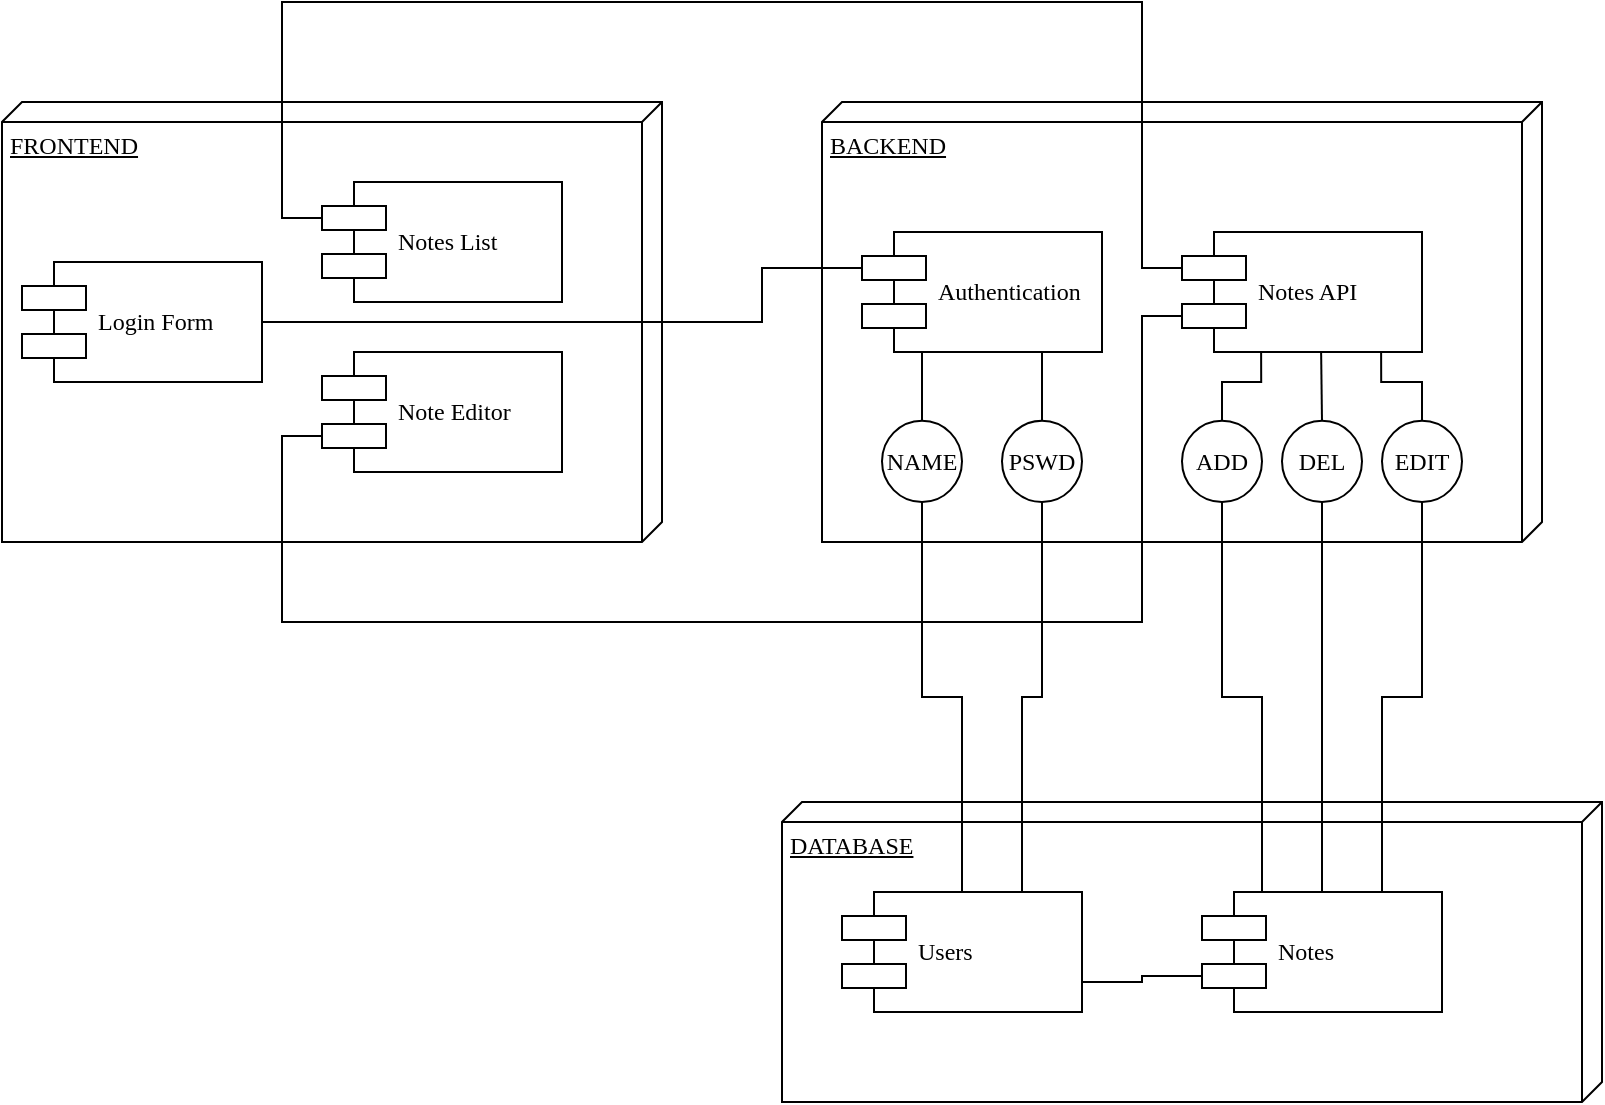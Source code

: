 <mxfile version="24.7.8">
  <diagram name="Page-1" id="5f0bae14-7c28-e335-631c-24af17079c00">
    <mxGraphModel dx="1728" dy="996" grid="1" gridSize="10" guides="1" tooltips="1" connect="1" arrows="1" fold="1" page="1" pageScale="1" pageWidth="1100" pageHeight="850" background="none" math="0" shadow="0">
      <root>
        <mxCell id="0" />
        <mxCell id="1" parent="0" />
        <mxCell id="39150e848f15840c-1" value="FRONTEND" style="verticalAlign=top;align=left;spacingTop=8;spacingLeft=2;spacingRight=12;shape=cube;size=10;direction=south;fontStyle=4;html=1;rounded=0;shadow=0;comic=0;labelBackgroundColor=none;strokeWidth=1;fontFamily=Verdana;fontSize=12" parent="1" vertex="1">
          <mxGeometry x="120" y="70" width="330" height="220" as="geometry" />
        </mxCell>
        <mxCell id="39150e848f15840c-2" value="BACKEND" style="verticalAlign=top;align=left;spacingTop=8;spacingLeft=2;spacingRight=12;shape=cube;size=10;direction=south;fontStyle=4;html=1;rounded=0;shadow=0;comic=0;labelBackgroundColor=none;strokeWidth=1;fontFamily=Verdana;fontSize=12" parent="1" vertex="1">
          <mxGeometry x="530" y="70" width="360" height="220" as="geometry" />
        </mxCell>
        <mxCell id="39150e848f15840c-3" value="DATABASE" style="verticalAlign=top;align=left;spacingTop=8;spacingLeft=2;spacingRight=12;shape=cube;size=10;direction=south;fontStyle=4;html=1;rounded=0;shadow=0;comic=0;labelBackgroundColor=none;strokeWidth=1;fontFamily=Verdana;fontSize=12" parent="1" vertex="1">
          <mxGeometry x="510" y="420" width="410" height="150" as="geometry" />
        </mxCell>
        <mxCell id="KozkrT9PRU-6Pl3ub3JZ-26" style="edgeStyle=orthogonalEdgeStyle;shape=connector;rounded=0;orthogonalLoop=1;jettySize=auto;html=1;exitX=1;exitY=0.5;exitDx=0;exitDy=0;entryX=0;entryY=0.3;entryDx=0;entryDy=0;strokeColor=default;align=center;verticalAlign=middle;fontFamily=Helvetica;fontSize=11;fontColor=default;labelBackgroundColor=default;endArrow=none;endFill=0;" edge="1" parent="1" source="39150e848f15840c-5" target="39150e848f15840c-7">
          <mxGeometry relative="1" as="geometry">
            <Array as="points">
              <mxPoint x="500" y="180" />
              <mxPoint x="500" y="153" />
            </Array>
          </mxGeometry>
        </mxCell>
        <mxCell id="39150e848f15840c-5" value="Login Form" style="shape=component;align=left;spacingLeft=36;rounded=0;shadow=0;comic=0;labelBackgroundColor=none;strokeWidth=1;fontFamily=Verdana;fontSize=12;html=1;" parent="1" vertex="1">
          <mxGeometry x="130" y="150" width="120" height="60" as="geometry" />
        </mxCell>
        <mxCell id="KozkrT9PRU-6Pl3ub3JZ-24" style="edgeStyle=orthogonalEdgeStyle;shape=connector;rounded=0;orthogonalLoop=1;jettySize=auto;html=1;exitX=0.25;exitY=1;exitDx=0;exitDy=0;entryX=0.5;entryY=0;entryDx=0;entryDy=0;strokeColor=default;align=center;verticalAlign=middle;fontFamily=Helvetica;fontSize=11;fontColor=default;labelBackgroundColor=default;endArrow=none;endFill=0;" edge="1" parent="1" source="39150e848f15840c-7" target="KozkrT9PRU-6Pl3ub3JZ-22">
          <mxGeometry relative="1" as="geometry" />
        </mxCell>
        <mxCell id="KozkrT9PRU-6Pl3ub3JZ-25" style="edgeStyle=orthogonalEdgeStyle;shape=connector;rounded=0;orthogonalLoop=1;jettySize=auto;html=1;exitX=0.75;exitY=1;exitDx=0;exitDy=0;entryX=0.5;entryY=0;entryDx=0;entryDy=0;strokeColor=default;align=center;verticalAlign=middle;fontFamily=Helvetica;fontSize=11;fontColor=default;labelBackgroundColor=default;endArrow=none;endFill=0;" edge="1" parent="1" source="39150e848f15840c-7" target="KozkrT9PRU-6Pl3ub3JZ-23">
          <mxGeometry relative="1" as="geometry" />
        </mxCell>
        <mxCell id="39150e848f15840c-7" value="Authentication" style="shape=component;align=left;spacingLeft=36;rounded=0;shadow=0;comic=0;labelBackgroundColor=none;strokeWidth=1;fontFamily=Verdana;fontSize=12;html=1;" parent="1" vertex="1">
          <mxGeometry x="550" y="135" width="120" height="60" as="geometry" />
        </mxCell>
        <mxCell id="KozkrT9PRU-6Pl3ub3JZ-9" style="edgeStyle=orthogonalEdgeStyle;shape=connector;rounded=0;orthogonalLoop=1;jettySize=auto;html=1;exitX=1;exitY=0.75;exitDx=0;exitDy=0;entryX=0;entryY=0.7;entryDx=0;entryDy=0;strokeColor=default;align=center;verticalAlign=middle;fontFamily=Helvetica;fontSize=11;fontColor=default;labelBackgroundColor=default;endArrow=none;endFill=0;" edge="1" parent="1" source="KozkrT9PRU-6Pl3ub3JZ-2" target="KozkrT9PRU-6Pl3ub3JZ-8">
          <mxGeometry relative="1" as="geometry" />
        </mxCell>
        <mxCell id="KozkrT9PRU-6Pl3ub3JZ-2" value="Users" style="shape=component;align=left;spacingLeft=36;rounded=0;shadow=0;comic=0;labelBackgroundColor=none;strokeWidth=1;fontFamily=Verdana;fontSize=12;html=1;" vertex="1" parent="1">
          <mxGeometry x="540" y="465" width="120" height="60" as="geometry" />
        </mxCell>
        <mxCell id="KozkrT9PRU-6Pl3ub3JZ-30" style="edgeStyle=orthogonalEdgeStyle;shape=connector;rounded=0;orthogonalLoop=1;jettySize=auto;html=1;exitX=0.5;exitY=1;exitDx=0;exitDy=0;entryX=0.25;entryY=0;entryDx=0;entryDy=0;strokeColor=default;align=center;verticalAlign=middle;fontFamily=Helvetica;fontSize=11;fontColor=default;labelBackgroundColor=default;endArrow=none;endFill=0;" edge="1" parent="1" source="KozkrT9PRU-6Pl3ub3JZ-3" target="KozkrT9PRU-6Pl3ub3JZ-8">
          <mxGeometry relative="1" as="geometry" />
        </mxCell>
        <mxCell id="KozkrT9PRU-6Pl3ub3JZ-3" value="ADD" style="ellipse;whiteSpace=wrap;html=1;rounded=0;shadow=0;comic=0;labelBackgroundColor=none;strokeWidth=1;fontFamily=Verdana;fontSize=12;align=center;" vertex="1" parent="1">
          <mxGeometry x="710" y="229.34" width="40" height="40.66" as="geometry" />
        </mxCell>
        <mxCell id="KozkrT9PRU-6Pl3ub3JZ-5" style="edgeStyle=orthogonalEdgeStyle;rounded=0;orthogonalLoop=1;jettySize=auto;html=1;exitX=0.5;exitY=0;exitDx=0;exitDy=0;entryX=0.413;entryY=1.011;entryDx=0;entryDy=0;entryPerimeter=0;endArrow=none;endFill=0;" edge="1" parent="1" source="KozkrT9PRU-6Pl3ub3JZ-3">
          <mxGeometry relative="1" as="geometry">
            <mxPoint x="749.56" y="195.0" as="targetPoint" />
            <Array as="points">
              <mxPoint x="730" y="210" />
              <mxPoint x="750" y="210" />
            </Array>
          </mxGeometry>
        </mxCell>
        <mxCell id="KozkrT9PRU-6Pl3ub3JZ-8" value="Notes" style="shape=component;align=left;spacingLeft=36;rounded=0;shadow=0;comic=0;labelBackgroundColor=none;strokeWidth=1;fontFamily=Verdana;fontSize=12;html=1;" vertex="1" parent="1">
          <mxGeometry x="720" y="465" width="120" height="60" as="geometry" />
        </mxCell>
        <mxCell id="KozkrT9PRU-6Pl3ub3JZ-28" style="edgeStyle=orthogonalEdgeStyle;shape=connector;rounded=0;orthogonalLoop=1;jettySize=auto;html=1;exitX=0;exitY=0.3;exitDx=0;exitDy=0;entryX=0;entryY=0.3;entryDx=0;entryDy=0;strokeColor=default;align=center;verticalAlign=middle;fontFamily=Helvetica;fontSize=11;fontColor=default;labelBackgroundColor=default;endArrow=none;endFill=0;" edge="1" parent="1" source="KozkrT9PRU-6Pl3ub3JZ-10" target="KozkrT9PRU-6Pl3ub3JZ-12">
          <mxGeometry relative="1" as="geometry">
            <Array as="points">
              <mxPoint x="260" y="128" />
              <mxPoint x="260" y="20" />
              <mxPoint x="690" y="20" />
              <mxPoint x="690" y="153" />
            </Array>
          </mxGeometry>
        </mxCell>
        <mxCell id="KozkrT9PRU-6Pl3ub3JZ-10" value="Notes List" style="shape=component;align=left;spacingLeft=36;rounded=0;shadow=0;comic=0;labelBackgroundColor=none;strokeWidth=1;fontFamily=Verdana;fontSize=12;html=1;" vertex="1" parent="1">
          <mxGeometry x="280" y="110" width="120" height="60" as="geometry" />
        </mxCell>
        <mxCell id="KozkrT9PRU-6Pl3ub3JZ-29" style="edgeStyle=orthogonalEdgeStyle;shape=connector;rounded=0;orthogonalLoop=1;jettySize=auto;html=1;exitX=0;exitY=0.7;exitDx=0;exitDy=0;entryX=0;entryY=0.7;entryDx=0;entryDy=0;strokeColor=default;align=center;verticalAlign=middle;fontFamily=Helvetica;fontSize=11;fontColor=default;labelBackgroundColor=default;endArrow=none;endFill=0;" edge="1" parent="1" source="KozkrT9PRU-6Pl3ub3JZ-11" target="KozkrT9PRU-6Pl3ub3JZ-12">
          <mxGeometry relative="1" as="geometry">
            <Array as="points">
              <mxPoint x="260" y="237" />
              <mxPoint x="260" y="330" />
              <mxPoint x="690" y="330" />
              <mxPoint x="690" y="177" />
            </Array>
          </mxGeometry>
        </mxCell>
        <mxCell id="KozkrT9PRU-6Pl3ub3JZ-11" value="Note Editor" style="shape=component;align=left;spacingLeft=36;rounded=0;shadow=0;comic=0;labelBackgroundColor=none;strokeWidth=1;fontFamily=Verdana;fontSize=12;html=1;" vertex="1" parent="1">
          <mxGeometry x="280" y="195" width="120" height="60" as="geometry" />
        </mxCell>
        <mxCell id="KozkrT9PRU-6Pl3ub3JZ-12" value="Notes API" style="shape=component;align=left;spacingLeft=36;rounded=0;shadow=0;comic=0;labelBackgroundColor=none;strokeWidth=1;fontFamily=Verdana;fontSize=12;html=1;" vertex="1" parent="1">
          <mxGeometry x="710" y="135" width="120" height="60" as="geometry" />
        </mxCell>
        <mxCell id="KozkrT9PRU-6Pl3ub3JZ-15" style="edgeStyle=orthogonalEdgeStyle;rounded=0;orthogonalLoop=1;jettySize=auto;html=1;exitX=0.5;exitY=0;exitDx=0;exitDy=0;entryX=0.413;entryY=1.011;entryDx=0;entryDy=0;entryPerimeter=0;endArrow=none;endFill=0;" edge="1" parent="1">
          <mxGeometry relative="1" as="geometry">
            <mxPoint x="779.56" y="195.0" as="targetPoint" />
            <mxPoint x="780" y="229.34" as="sourcePoint" />
          </mxGeometry>
        </mxCell>
        <mxCell id="KozkrT9PRU-6Pl3ub3JZ-17" style="edgeStyle=orthogonalEdgeStyle;rounded=0;orthogonalLoop=1;jettySize=auto;html=1;exitX=0.5;exitY=0;exitDx=0;exitDy=0;entryX=0.413;entryY=1.011;entryDx=0;entryDy=0;entryPerimeter=0;endArrow=none;endFill=0;" edge="1" parent="1" source="KozkrT9PRU-6Pl3ub3JZ-21">
          <mxGeometry relative="1" as="geometry">
            <mxPoint x="809.56" y="195.0" as="targetPoint" />
            <mxPoint x="810" y="229.34" as="sourcePoint" />
            <Array as="points">
              <mxPoint x="830" y="210" />
              <mxPoint x="810" y="210" />
            </Array>
          </mxGeometry>
        </mxCell>
        <mxCell id="KozkrT9PRU-6Pl3ub3JZ-31" style="edgeStyle=orthogonalEdgeStyle;shape=connector;rounded=0;orthogonalLoop=1;jettySize=auto;html=1;exitX=0.5;exitY=1;exitDx=0;exitDy=0;entryX=0.5;entryY=0;entryDx=0;entryDy=0;strokeColor=default;align=center;verticalAlign=middle;fontFamily=Helvetica;fontSize=11;fontColor=default;labelBackgroundColor=default;endArrow=none;endFill=0;" edge="1" parent="1" source="KozkrT9PRU-6Pl3ub3JZ-20" target="KozkrT9PRU-6Pl3ub3JZ-8">
          <mxGeometry relative="1" as="geometry" />
        </mxCell>
        <mxCell id="KozkrT9PRU-6Pl3ub3JZ-20" value="DEL" style="ellipse;whiteSpace=wrap;html=1;rounded=0;shadow=0;comic=0;labelBackgroundColor=none;strokeWidth=1;fontFamily=Verdana;fontSize=12;align=center;" vertex="1" parent="1">
          <mxGeometry x="760" y="229.34" width="40" height="40.66" as="geometry" />
        </mxCell>
        <mxCell id="KozkrT9PRU-6Pl3ub3JZ-32" style="edgeStyle=orthogonalEdgeStyle;shape=connector;rounded=0;orthogonalLoop=1;jettySize=auto;html=1;exitX=0.5;exitY=1;exitDx=0;exitDy=0;entryX=0.75;entryY=0;entryDx=0;entryDy=0;strokeColor=default;align=center;verticalAlign=middle;fontFamily=Helvetica;fontSize=11;fontColor=default;labelBackgroundColor=default;endArrow=none;endFill=0;" edge="1" parent="1" source="KozkrT9PRU-6Pl3ub3JZ-21" target="KozkrT9PRU-6Pl3ub3JZ-8">
          <mxGeometry relative="1" as="geometry" />
        </mxCell>
        <mxCell id="KozkrT9PRU-6Pl3ub3JZ-21" value="EDIT" style="ellipse;whiteSpace=wrap;html=1;rounded=0;shadow=0;comic=0;labelBackgroundColor=none;strokeWidth=1;fontFamily=Verdana;fontSize=12;align=center;" vertex="1" parent="1">
          <mxGeometry x="810" y="229.34" width="40" height="40.66" as="geometry" />
        </mxCell>
        <mxCell id="KozkrT9PRU-6Pl3ub3JZ-34" style="edgeStyle=orthogonalEdgeStyle;shape=connector;rounded=0;orthogonalLoop=1;jettySize=auto;html=1;exitX=0.5;exitY=1;exitDx=0;exitDy=0;entryX=0.5;entryY=0;entryDx=0;entryDy=0;strokeColor=default;align=center;verticalAlign=middle;fontFamily=Helvetica;fontSize=11;fontColor=default;labelBackgroundColor=default;endArrow=none;endFill=0;" edge="1" parent="1" source="KozkrT9PRU-6Pl3ub3JZ-22" target="KozkrT9PRU-6Pl3ub3JZ-2">
          <mxGeometry relative="1" as="geometry" />
        </mxCell>
        <mxCell id="KozkrT9PRU-6Pl3ub3JZ-22" value="NAME" style="ellipse;whiteSpace=wrap;html=1;rounded=0;shadow=0;comic=0;labelBackgroundColor=none;strokeWidth=1;fontFamily=Verdana;fontSize=12;align=center;" vertex="1" parent="1">
          <mxGeometry x="560" y="229.34" width="40" height="40.66" as="geometry" />
        </mxCell>
        <mxCell id="KozkrT9PRU-6Pl3ub3JZ-33" style="edgeStyle=orthogonalEdgeStyle;shape=connector;rounded=0;orthogonalLoop=1;jettySize=auto;html=1;exitX=0.5;exitY=1;exitDx=0;exitDy=0;entryX=0.75;entryY=0;entryDx=0;entryDy=0;strokeColor=default;align=center;verticalAlign=middle;fontFamily=Helvetica;fontSize=11;fontColor=default;labelBackgroundColor=default;endArrow=none;endFill=0;" edge="1" parent="1" source="KozkrT9PRU-6Pl3ub3JZ-23" target="KozkrT9PRU-6Pl3ub3JZ-2">
          <mxGeometry relative="1" as="geometry" />
        </mxCell>
        <mxCell id="KozkrT9PRU-6Pl3ub3JZ-23" value="PSWD" style="ellipse;whiteSpace=wrap;html=1;rounded=0;shadow=0;comic=0;labelBackgroundColor=none;strokeWidth=1;fontFamily=Verdana;fontSize=12;align=center;" vertex="1" parent="1">
          <mxGeometry x="620" y="229.34" width="40" height="40.66" as="geometry" />
        </mxCell>
      </root>
    </mxGraphModel>
  </diagram>
</mxfile>
